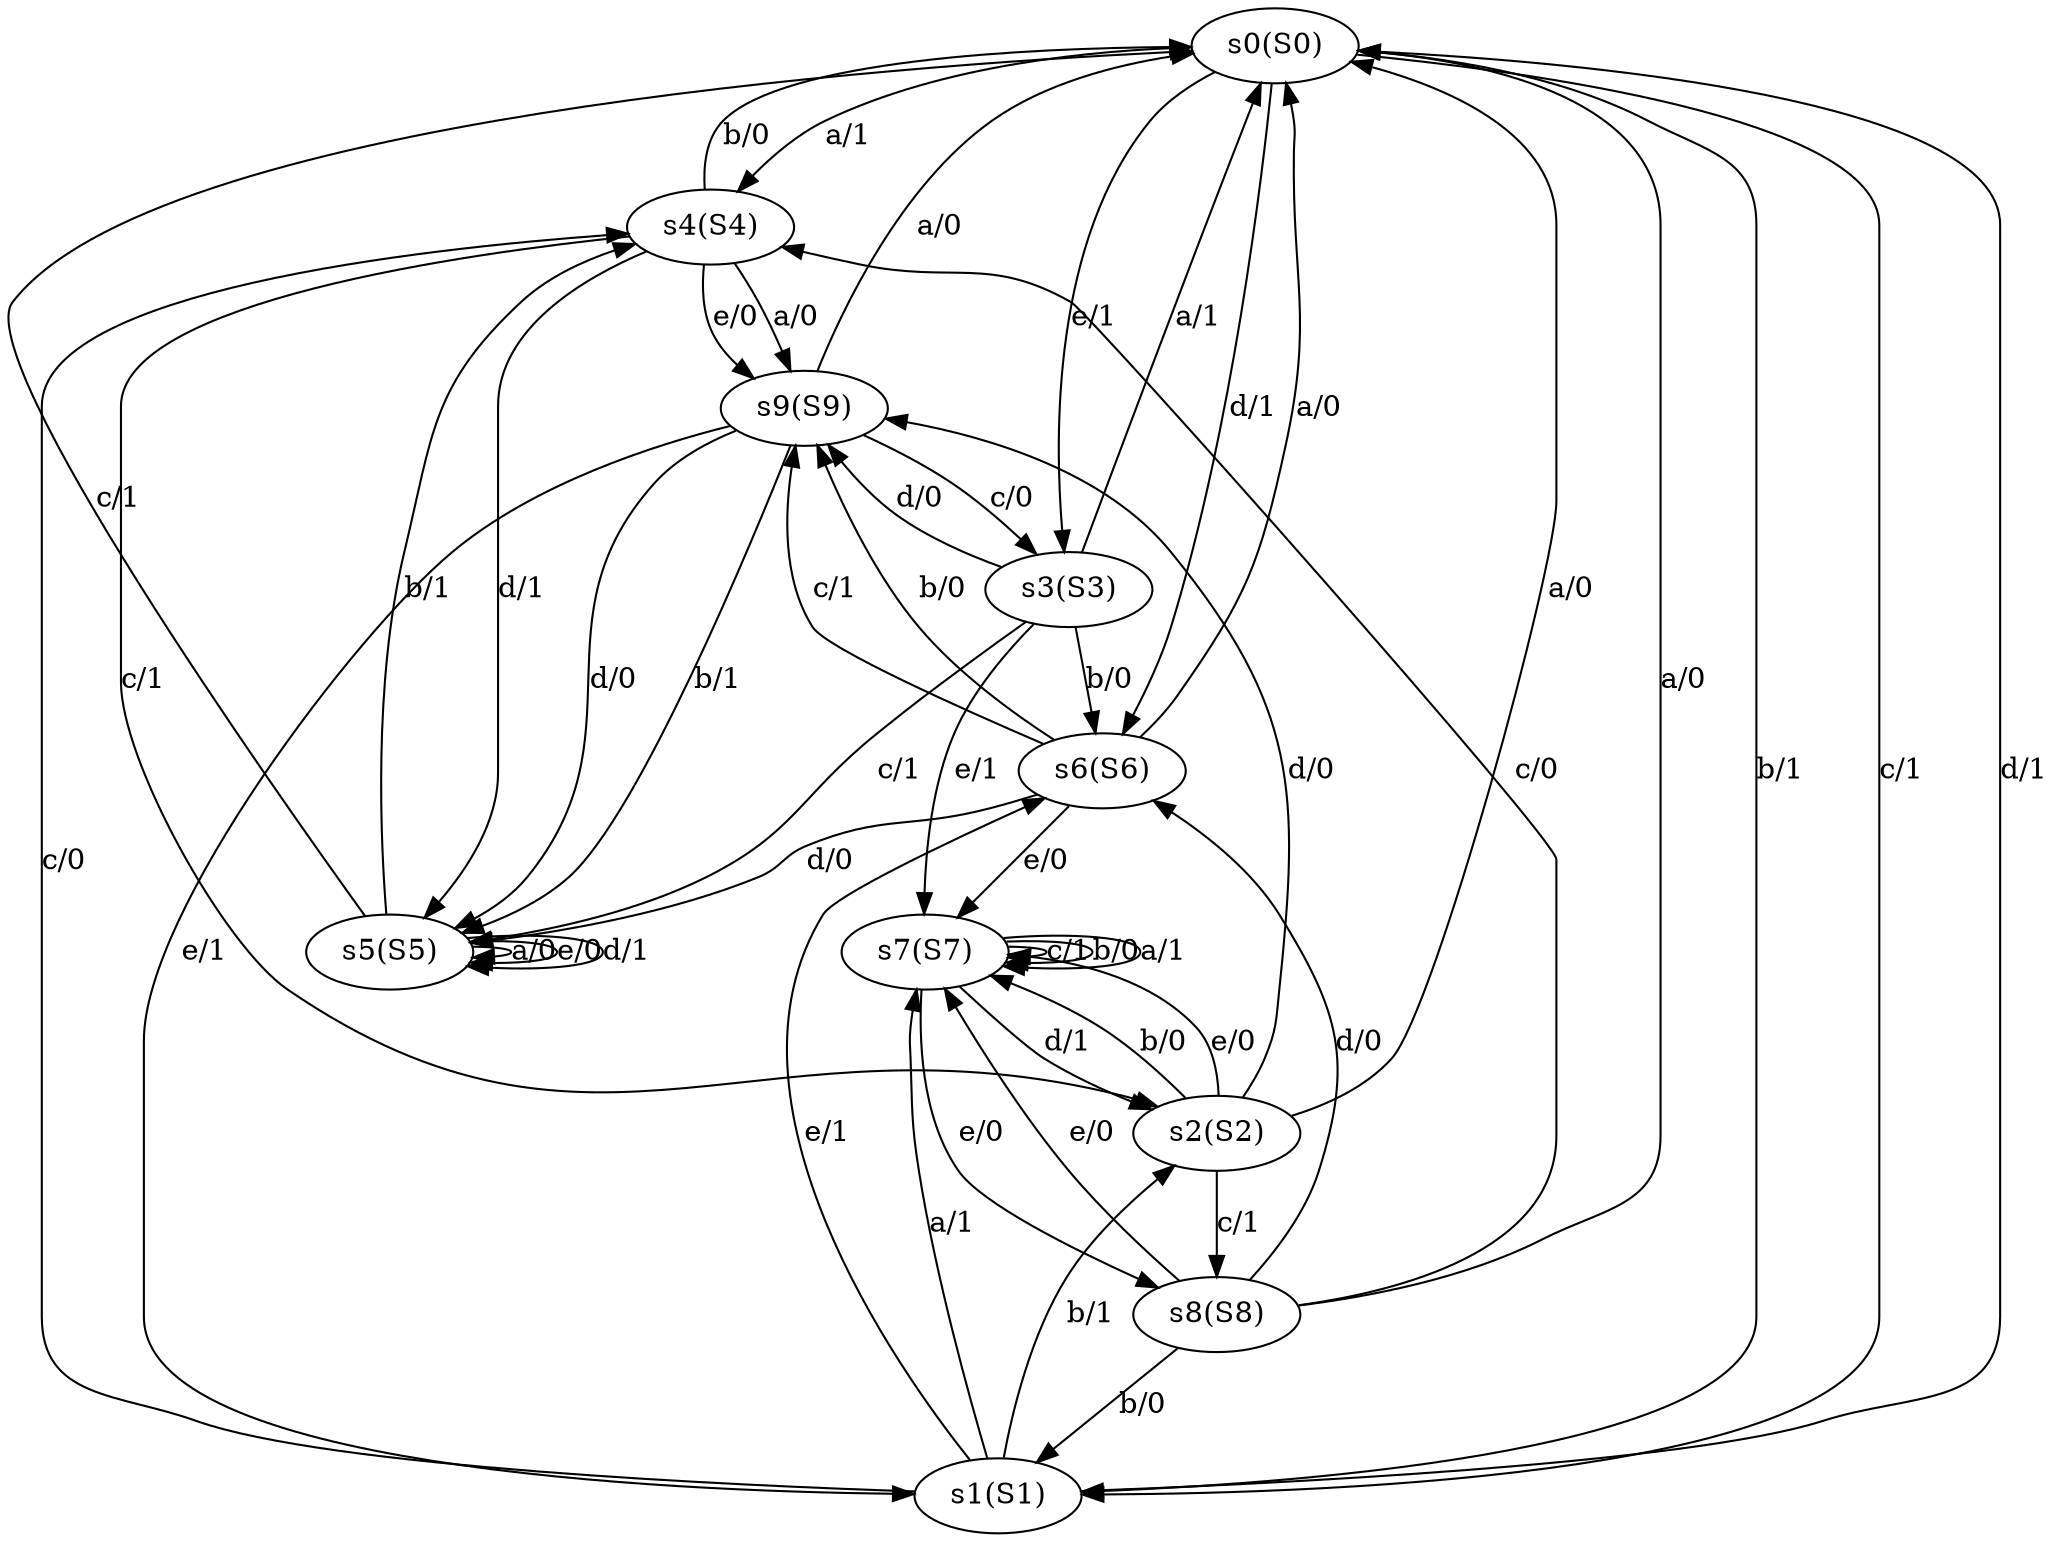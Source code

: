 digraph "generated 0" {
	s0 [label="s0(S0)"]
	s4 [label="s4(S4)"]
	s2 [label="s2(S2)"]
	s8 [label="s8(S8)"]
	s7 [label="s7(S7)"]
	s5 [label="s5(S5)"]
	s6 [label="s6(S6)"]
	s9 [label="s9(S9)"]
	s1 [label="s1(S1)"]
	s3 [label="s3(S3)"]
	s0 -> s4 [label="a/1"]
	s4 -> s2 [label="c/1"]
	s2 -> s8 [label="c/1"]
	s2 -> s7 [label="b/0"]
	s4 -> s5 [label="d/1"]
	s0 -> s6 [label="d/1"]
	s4 -> s9 [label="e/0"]
	s0 -> s1 [label="b/1"]
	s9 -> s3 [label="c/0"]
	s5 -> s5 [label="a/0"]
	s0 -> s3 [label="e/1"]
	s8 -> s7 [label="e/0"]
	s6 -> s9 [label="b/0"]
	s7 -> s8 [label="e/0"]
	s6 -> s9 [label="c/1"]
	s6 -> s0 [label="a/0"]
	s7 -> s7 [label="c/1"]
	s7 -> s2 [label="d/1"]
	s0 -> s1 [label="c/1"]
	s1 -> s2 [label="b/1"]
	s8 -> s0 [label="a/0"]
	s9 -> s0 [label="a/0"]
	s4 -> s9 [label="a/0"]
	s4 -> s0 [label="b/0"]
	s6 -> s5 [label="d/0"]
	s9 -> s5 [label="d/0"]
	s6 -> s7 [label="e/0"]
	s2 -> s0 [label="a/0"]
	s9 -> s1 [label="e/1"]
	s8 -> s4 [label="c/0"]
	s7 -> s7 [label="b/0"]
	s1 -> s0 [label="d/1"]
	s1 -> s7 [label="a/1"]
	s5 -> s5 [label="e/0"]
	s5 -> s5 [label="d/1"]
	s9 -> s5 [label="b/1"]
	s1 -> s6 [label="e/1"]
	s7 -> s7 [label="a/1"]
	s5 -> s4 [label="b/1"]
	s1 -> s4 [label="c/0"]
	s2 -> s7 [label="e/0"]
	s3 -> s7 [label="e/1"]
	s3 -> s9 [label="d/0"]
	s8 -> s6 [label="d/0"]
	s2 -> s9 [label="d/0"]
	s3 -> s0 [label="a/1"]
	s8 -> s1 [label="b/0"]
	s3 -> s6 [label="b/0"]
	s5 -> s0 [label="c/1"]
	s3 -> s5 [label="c/1"]
}
